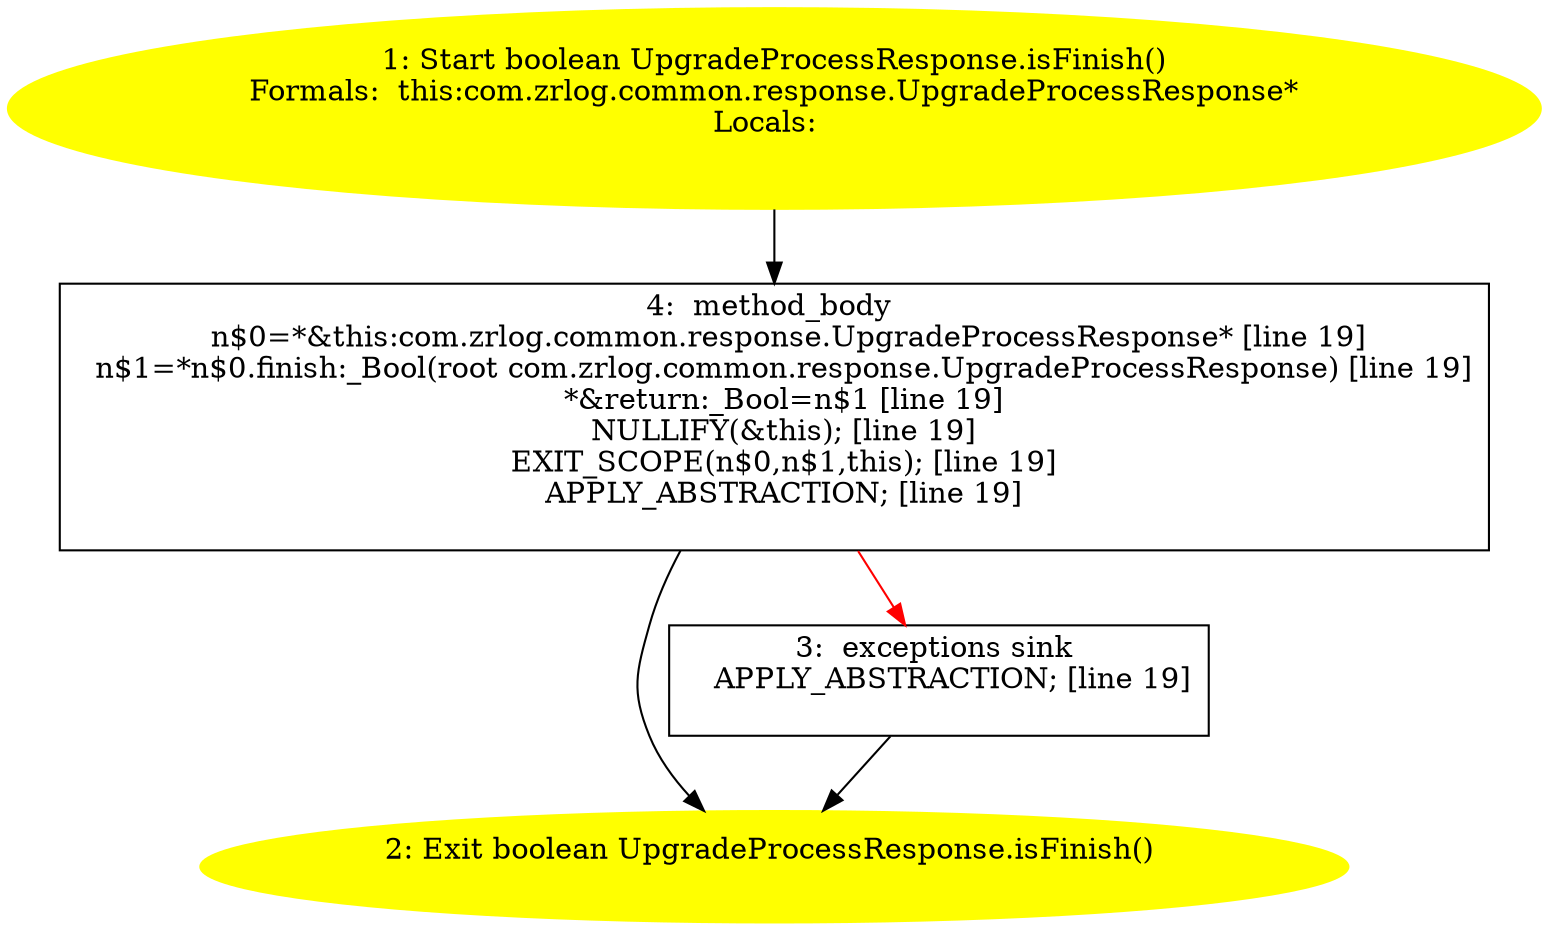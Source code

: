 /* @generated */
digraph cfg {
"com.zrlog.common.response.UpgradeProcessResponse.isFinish():boolean.d64a4624313d7560b4f2cdb32827537b_1" [label="1: Start boolean UpgradeProcessResponse.isFinish()\nFormals:  this:com.zrlog.common.response.UpgradeProcessResponse*\nLocals:  \n  " color=yellow style=filled]
	

	 "com.zrlog.common.response.UpgradeProcessResponse.isFinish():boolean.d64a4624313d7560b4f2cdb32827537b_1" -> "com.zrlog.common.response.UpgradeProcessResponse.isFinish():boolean.d64a4624313d7560b4f2cdb32827537b_4" ;
"com.zrlog.common.response.UpgradeProcessResponse.isFinish():boolean.d64a4624313d7560b4f2cdb32827537b_2" [label="2: Exit boolean UpgradeProcessResponse.isFinish() \n  " color=yellow style=filled]
	

"com.zrlog.common.response.UpgradeProcessResponse.isFinish():boolean.d64a4624313d7560b4f2cdb32827537b_3" [label="3:  exceptions sink \n   APPLY_ABSTRACTION; [line 19]\n " shape="box"]
	

	 "com.zrlog.common.response.UpgradeProcessResponse.isFinish():boolean.d64a4624313d7560b4f2cdb32827537b_3" -> "com.zrlog.common.response.UpgradeProcessResponse.isFinish():boolean.d64a4624313d7560b4f2cdb32827537b_2" ;
"com.zrlog.common.response.UpgradeProcessResponse.isFinish():boolean.d64a4624313d7560b4f2cdb32827537b_4" [label="4:  method_body \n   n$0=*&this:com.zrlog.common.response.UpgradeProcessResponse* [line 19]\n  n$1=*n$0.finish:_Bool(root com.zrlog.common.response.UpgradeProcessResponse) [line 19]\n  *&return:_Bool=n$1 [line 19]\n  NULLIFY(&this); [line 19]\n  EXIT_SCOPE(n$0,n$1,this); [line 19]\n  APPLY_ABSTRACTION; [line 19]\n " shape="box"]
	

	 "com.zrlog.common.response.UpgradeProcessResponse.isFinish():boolean.d64a4624313d7560b4f2cdb32827537b_4" -> "com.zrlog.common.response.UpgradeProcessResponse.isFinish():boolean.d64a4624313d7560b4f2cdb32827537b_2" ;
	 "com.zrlog.common.response.UpgradeProcessResponse.isFinish():boolean.d64a4624313d7560b4f2cdb32827537b_4" -> "com.zrlog.common.response.UpgradeProcessResponse.isFinish():boolean.d64a4624313d7560b4f2cdb32827537b_3" [color="red" ];
}
